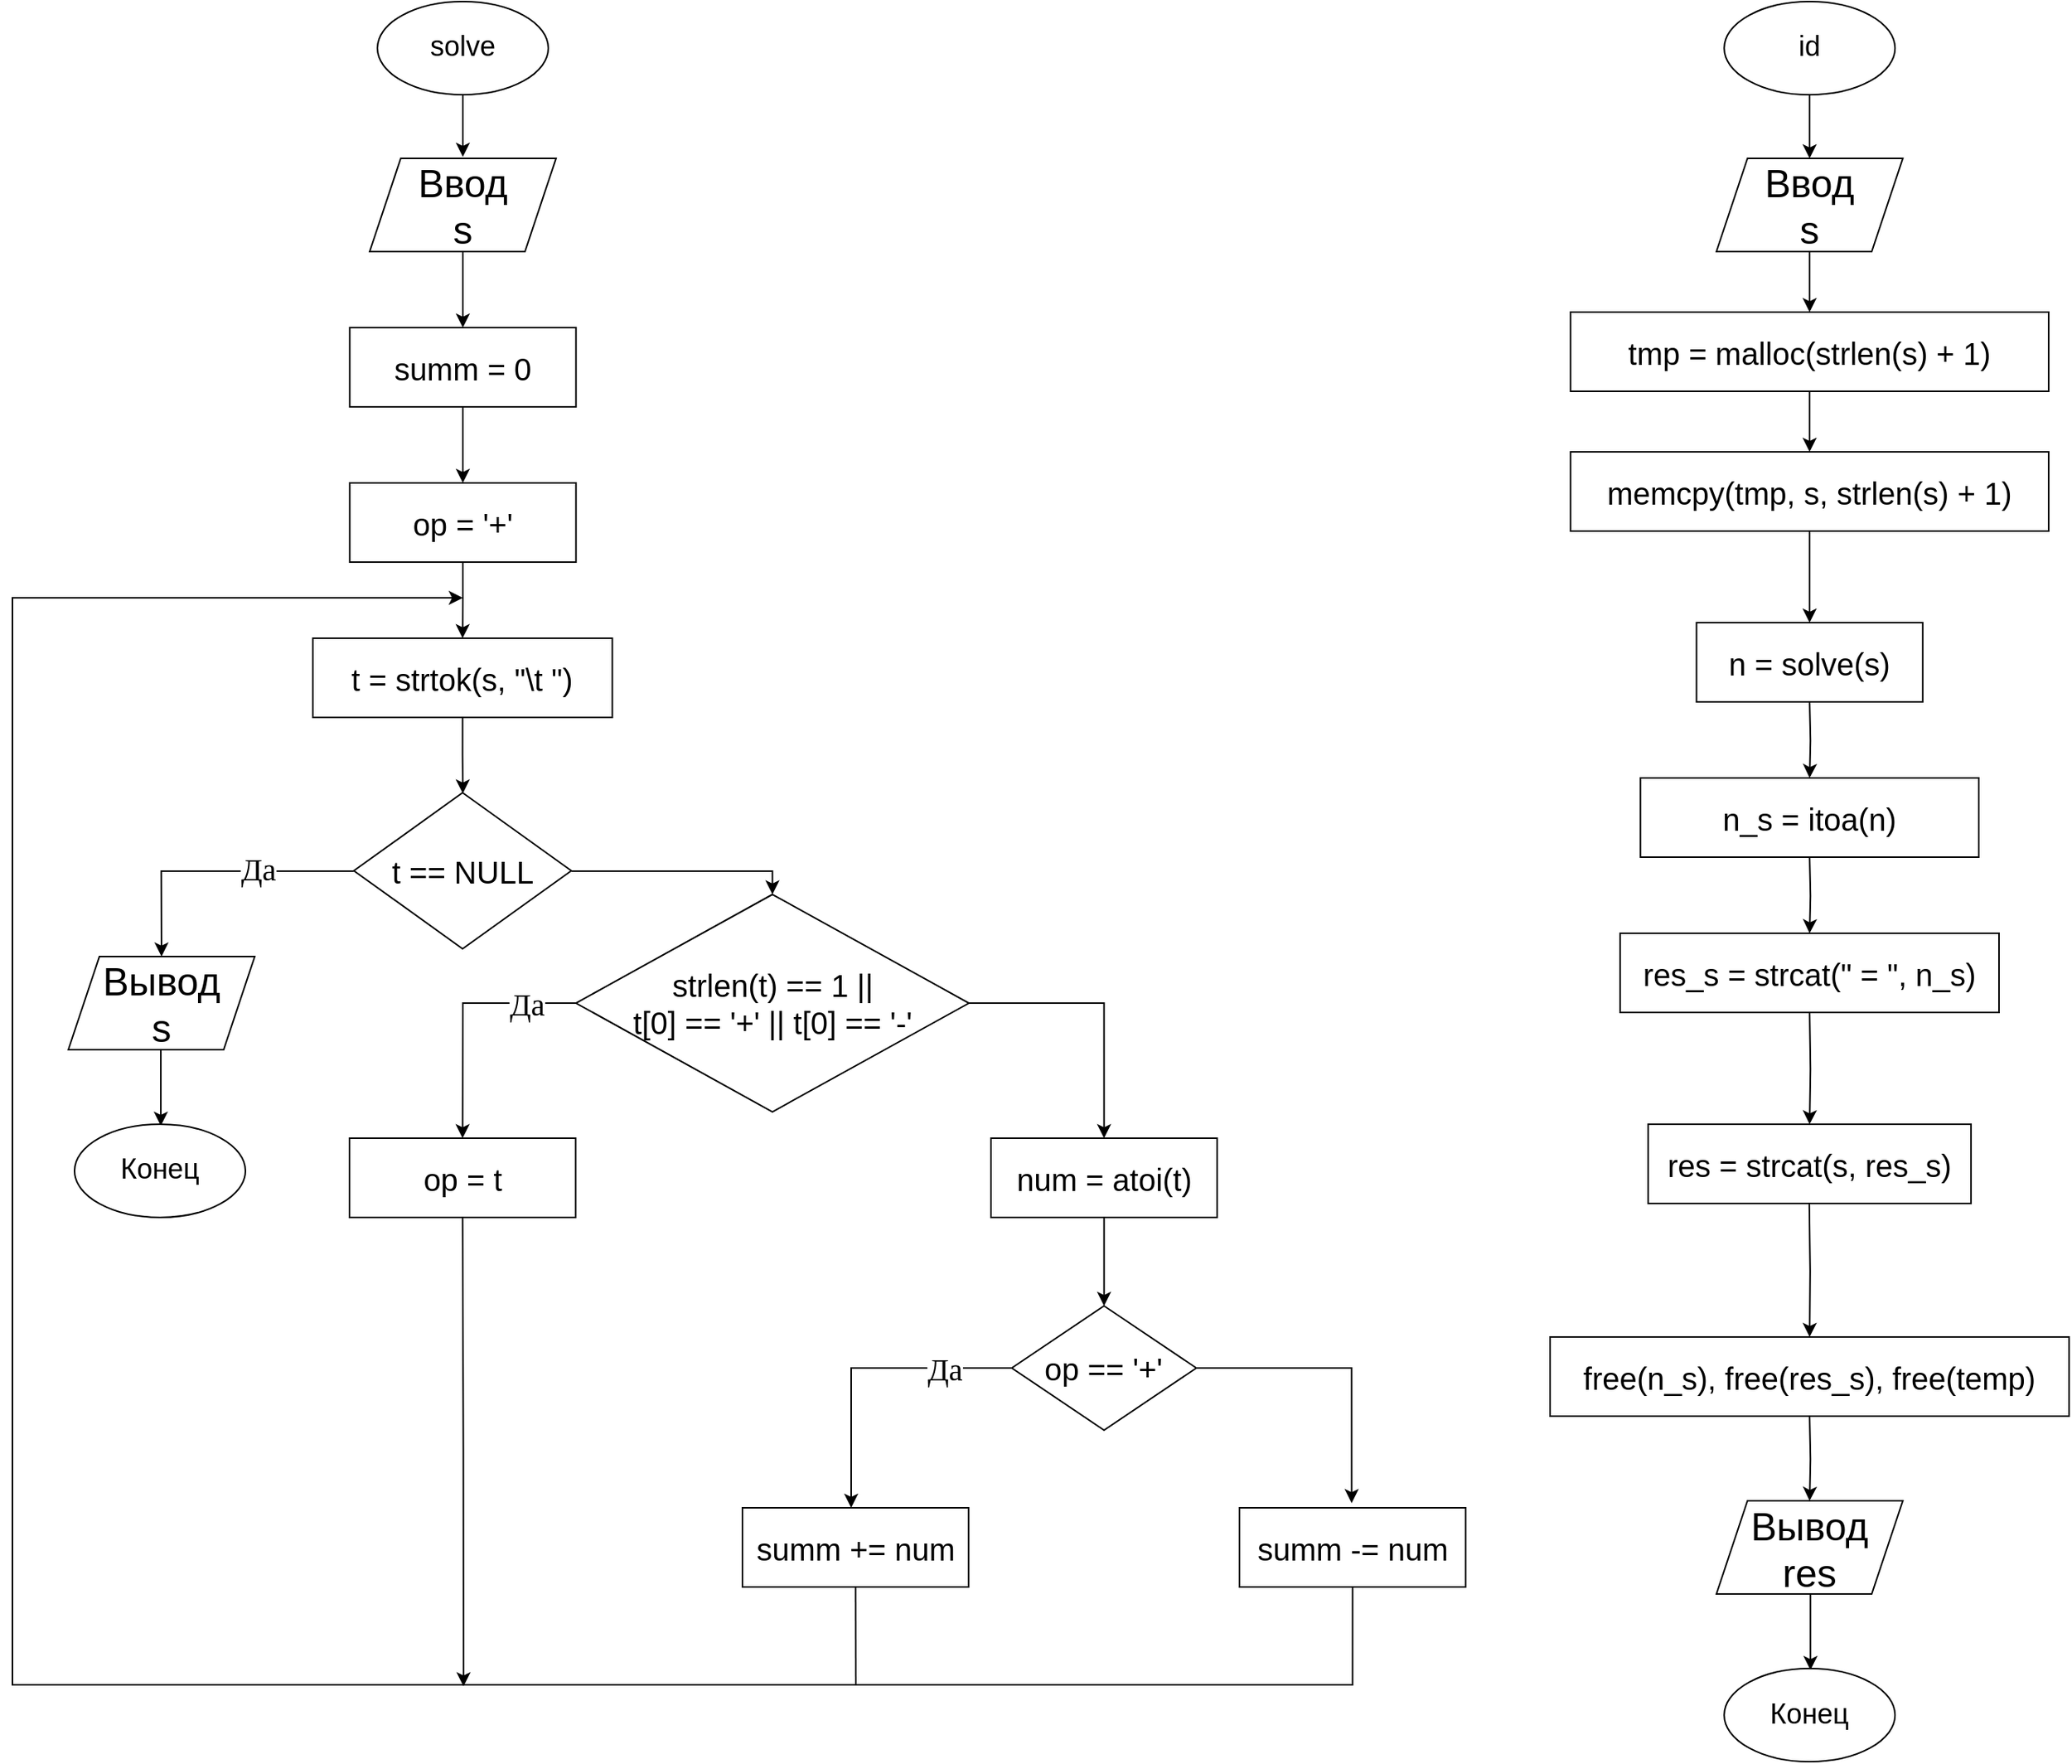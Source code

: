 <mxfile version="22.1.3" type="github">
  <diagram id="C5RBs43oDa-KdzZeNtuy" name="Page-1">
    <mxGraphModel dx="3363" dy="3106" grid="1" gridSize="10" guides="1" tooltips="1" connect="1" arrows="1" fold="1" page="1" pageScale="1" pageWidth="827" pageHeight="1169" math="0" shadow="0">
      <root>
        <mxCell id="WIyWlLk6GJQsqaUBKTNV-0" />
        <mxCell id="WIyWlLk6GJQsqaUBKTNV-1" parent="WIyWlLk6GJQsqaUBKTNV-0" />
        <mxCell id="7tsFRYca-VZK3Yaf07nr-162" value="" style="endArrow=none;html=1;rounded=0;exitX=0.5;exitY=1;exitDx=0;exitDy=0;endFill=0;jumpStyle=arc;" parent="WIyWlLk6GJQsqaUBKTNV-1" edge="1">
          <mxGeometry width="50" height="50" relative="1" as="geometry">
            <mxPoint x="562.82" y="545.0" as="sourcePoint" />
            <mxPoint x="563" y="614" as="targetPoint" />
          </mxGeometry>
        </mxCell>
        <mxCell id="7tsFRYca-VZK3Yaf07nr-63" value="" style="edgeStyle=orthogonalEdgeStyle;rounded=0;orthogonalLoop=1;jettySize=auto;html=1;" parent="WIyWlLk6GJQsqaUBKTNV-1" source="7tsFRYca-VZK3Yaf07nr-64" edge="1">
          <mxGeometry relative="1" as="geometry">
            <mxPoint x="310" y="-370" as="targetPoint" />
          </mxGeometry>
        </mxCell>
        <mxCell id="7tsFRYca-VZK3Yaf07nr-64" value="&lt;p style=&quot;line-height: 110%;&quot;&gt;&lt;span style=&quot;font-size: 18px;&quot;&gt;solve&lt;/span&gt;&lt;/p&gt;" style="ellipse;whiteSpace=wrap;html=1;" parent="WIyWlLk6GJQsqaUBKTNV-1" vertex="1">
          <mxGeometry x="255" y="-470" width="110" height="60" as="geometry" />
        </mxCell>
        <mxCell id="7tsFRYca-VZK3Yaf07nr-65" value="&lt;span style=&quot;font-size: 25px;&quot;&gt;Ввод &lt;br&gt;s&lt;br&gt;&lt;/span&gt;" style="shape=parallelogram;perimeter=parallelogramPerimeter;whiteSpace=wrap;html=1;fixedSize=1;" parent="WIyWlLk6GJQsqaUBKTNV-1" vertex="1">
          <mxGeometry x="250" y="-369" width="120" height="60" as="geometry" />
        </mxCell>
        <mxCell id="7tsFRYca-VZK3Yaf07nr-126" value="summ = 0" style="rounded=0;whiteSpace=wrap;html=1;fontSize=20;" parent="WIyWlLk6GJQsqaUBKTNV-1" vertex="1">
          <mxGeometry x="237.18" y="-260" width="145.64" height="51" as="geometry" />
        </mxCell>
        <mxCell id="7tsFRYca-VZK3Yaf07nr-127" value="" style="edgeStyle=orthogonalEdgeStyle;rounded=0;orthogonalLoop=1;jettySize=auto;html=1;exitX=0.5;exitY=1;exitDx=0;exitDy=0;entryX=0.5;entryY=0;entryDx=0;entryDy=0;" parent="WIyWlLk6GJQsqaUBKTNV-1" source="7tsFRYca-VZK3Yaf07nr-65" target="7tsFRYca-VZK3Yaf07nr-126" edge="1">
          <mxGeometry relative="1" as="geometry">
            <mxPoint x="320" y="-360" as="targetPoint" />
            <mxPoint x="320" y="-400" as="sourcePoint" />
          </mxGeometry>
        </mxCell>
        <mxCell id="7tsFRYca-VZK3Yaf07nr-128" value="op = &#39;+&#39;" style="rounded=0;whiteSpace=wrap;html=1;fontSize=20;" parent="WIyWlLk6GJQsqaUBKTNV-1" vertex="1">
          <mxGeometry x="237.18" y="-160" width="145.64" height="51" as="geometry" />
        </mxCell>
        <mxCell id="7tsFRYca-VZK3Yaf07nr-129" value="" style="edgeStyle=orthogonalEdgeStyle;rounded=0;orthogonalLoop=1;jettySize=auto;html=1;exitX=0.5;exitY=1;exitDx=0;exitDy=0;entryX=0.5;entryY=0;entryDx=0;entryDy=0;" parent="WIyWlLk6GJQsqaUBKTNV-1" source="7tsFRYca-VZK3Yaf07nr-126" target="7tsFRYca-VZK3Yaf07nr-128" edge="1">
          <mxGeometry relative="1" as="geometry">
            <mxPoint x="330" y="-111" as="targetPoint" />
            <mxPoint x="330" y="-160" as="sourcePoint" />
          </mxGeometry>
        </mxCell>
        <mxCell id="7tsFRYca-VZK3Yaf07nr-130" value="t = strtok(s, &quot;\t &quot;)" style="rounded=0;whiteSpace=wrap;html=1;fontSize=20;" parent="WIyWlLk6GJQsqaUBKTNV-1" vertex="1">
          <mxGeometry x="213.41" y="-60" width="192.82" height="51" as="geometry" />
        </mxCell>
        <mxCell id="7tsFRYca-VZK3Yaf07nr-131" value="" style="edgeStyle=orthogonalEdgeStyle;rounded=0;orthogonalLoop=1;jettySize=auto;html=1;exitX=0.5;exitY=1;exitDx=0;exitDy=0;entryX=0.5;entryY=0;entryDx=0;entryDy=0;" parent="WIyWlLk6GJQsqaUBKTNV-1" source="7tsFRYca-VZK3Yaf07nr-128" target="7tsFRYca-VZK3Yaf07nr-130" edge="1">
          <mxGeometry relative="1" as="geometry">
            <mxPoint x="320" y="-150" as="targetPoint" />
            <mxPoint x="320" y="-199" as="sourcePoint" />
          </mxGeometry>
        </mxCell>
        <mxCell id="7tsFRYca-VZK3Yaf07nr-132" value="" style="edgeStyle=orthogonalEdgeStyle;rounded=0;orthogonalLoop=1;jettySize=auto;html=1;exitX=0.5;exitY=1;exitDx=0;exitDy=0;" parent="WIyWlLk6GJQsqaUBKTNV-1" source="7tsFRYca-VZK3Yaf07nr-130" edge="1">
          <mxGeometry relative="1" as="geometry">
            <mxPoint x="310" y="40" as="targetPoint" />
            <mxPoint x="320" y="-99" as="sourcePoint" />
          </mxGeometry>
        </mxCell>
        <mxCell id="7tsFRYca-VZK3Yaf07nr-133" value="&lt;span style=&quot;font-size: 20px;&quot;&gt;t == NULL&lt;/span&gt;" style="rhombus;whiteSpace=wrap;html=1;" parent="WIyWlLk6GJQsqaUBKTNV-1" vertex="1">
          <mxGeometry x="239.82" y="39.5" width="140" height="100.5" as="geometry" />
        </mxCell>
        <mxCell id="7tsFRYca-VZK3Yaf07nr-141" value="" style="endArrow=classic;html=1;rounded=0;exitX=0;exitY=0.5;exitDx=0;exitDy=0;endFill=1;entryX=0.5;entryY=0;entryDx=0;entryDy=0;" parent="WIyWlLk6GJQsqaUBKTNV-1" target="7tsFRYca-VZK3Yaf07nr-140" edge="1">
          <mxGeometry width="50" height="50" relative="1" as="geometry">
            <mxPoint x="239.82" y="90" as="sourcePoint" />
            <mxPoint x="115.82" y="183" as="targetPoint" />
            <Array as="points">
              <mxPoint x="115.82" y="90" />
            </Array>
          </mxGeometry>
        </mxCell>
        <mxCell id="oIy2jhifB-oIK3pfG0yV-0" value="Да" style="edgeLabel;html=1;align=center;verticalAlign=middle;resizable=0;points=[];fontSize=20;fontFamily=Architects Daughter;" parent="7tsFRYca-VZK3Yaf07nr-141" vertex="1" connectable="0">
          <mxGeometry x="-0.296" y="-2" relative="1" as="geometry">
            <mxPoint x="1" as="offset" />
          </mxGeometry>
        </mxCell>
        <mxCell id="7tsFRYca-VZK3Yaf07nr-140" value="&lt;span style=&quot;font-size: 25px;&quot;&gt;Вывод&lt;br&gt;s&lt;br&gt;&lt;/span&gt;" style="shape=parallelogram;perimeter=parallelogramPerimeter;whiteSpace=wrap;html=1;fixedSize=1;" parent="WIyWlLk6GJQsqaUBKTNV-1" vertex="1">
          <mxGeometry x="56" y="145" width="120" height="60" as="geometry" />
        </mxCell>
        <mxCell id="7tsFRYca-VZK3Yaf07nr-142" value="" style="edgeStyle=orthogonalEdgeStyle;rounded=0;orthogonalLoop=1;jettySize=auto;html=1;exitX=0.5;exitY=1;exitDx=0;exitDy=0;" parent="WIyWlLk6GJQsqaUBKTNV-1" edge="1">
          <mxGeometry relative="1" as="geometry">
            <mxPoint x="115.55" y="254" as="targetPoint" />
            <mxPoint x="115.55" y="205" as="sourcePoint" />
          </mxGeometry>
        </mxCell>
        <mxCell id="7tsFRYca-VZK3Yaf07nr-143" value="&lt;p style=&quot;line-height: 110%;&quot;&gt;&lt;span style=&quot;font-size: 18px;&quot;&gt;Конец&lt;/span&gt;&lt;/p&gt;" style="ellipse;whiteSpace=wrap;html=1;" parent="WIyWlLk6GJQsqaUBKTNV-1" vertex="1">
          <mxGeometry x="60" y="253" width="110" height="60" as="geometry" />
        </mxCell>
        <mxCell id="7tsFRYca-VZK3Yaf07nr-144" value="" style="edgeStyle=orthogonalEdgeStyle;rounded=0;orthogonalLoop=1;jettySize=auto;html=1;exitX=1;exitY=0.5;exitDx=0;exitDy=0;entryX=0.5;entryY=0;entryDx=0;entryDy=0;" parent="WIyWlLk6GJQsqaUBKTNV-1" target="7tsFRYca-VZK3Yaf07nr-145" edge="1">
          <mxGeometry relative="1" as="geometry">
            <mxPoint x="380" y="90" as="sourcePoint" />
            <mxPoint x="444" y="140" as="targetPoint" />
            <Array as="points">
              <mxPoint x="510" y="90" />
            </Array>
          </mxGeometry>
        </mxCell>
        <mxCell id="7tsFRYca-VZK3Yaf07nr-145" value="&lt;span style=&quot;font-size: 20px;&quot;&gt;strlen(t) == 1 ||&lt;br&gt;t[0] == &#39;+&#39; || t[0] == &#39;-&#39;&lt;br&gt;&lt;/span&gt;" style="rhombus;whiteSpace=wrap;html=1;" parent="WIyWlLk6GJQsqaUBKTNV-1" vertex="1">
          <mxGeometry x="382.82" y="105" width="253" height="140" as="geometry" />
        </mxCell>
        <mxCell id="7tsFRYca-VZK3Yaf07nr-148" value="&#xa;&lt;div style=&quot;color: rgb(204, 204, 204); background-color: rgb(31, 31, 31); font-family: Consolas, &amp;quot;Courier New&amp;quot;, monospace; font-weight: normal; font-size: 14px; line-height: 19px;&quot;&gt;&lt;br&gt;&lt;/div&gt;&#xa;&#xa;" style="endArrow=classic;html=1;rounded=0;exitX=0;exitY=0.5;exitDx=0;exitDy=0;entryX=0.5;entryY=0;entryDx=0;entryDy=0;" parent="WIyWlLk6GJQsqaUBKTNV-1" source="7tsFRYca-VZK3Yaf07nr-145" target="7tsFRYca-VZK3Yaf07nr-149" edge="1">
          <mxGeometry width="50" height="50" relative="1" as="geometry">
            <mxPoint x="397.0" y="196.5" as="sourcePoint" />
            <mxPoint x="310" y="250" as="targetPoint" />
            <Array as="points">
              <mxPoint x="310" y="175" />
            </Array>
          </mxGeometry>
        </mxCell>
        <mxCell id="8qK4rQeEuRGcYUuYz-9D-1" style="edgeStyle=orthogonalEdgeStyle;rounded=0;orthogonalLoop=1;jettySize=auto;html=1;exitX=0.5;exitY=1;exitDx=0;exitDy=0;" parent="WIyWlLk6GJQsqaUBKTNV-1" edge="1">
          <mxGeometry relative="1" as="geometry">
            <mxPoint x="310.429" y="615" as="targetPoint" />
            <mxPoint x="309.82" y="308" as="sourcePoint" />
          </mxGeometry>
        </mxCell>
        <mxCell id="7tsFRYca-VZK3Yaf07nr-149" value="op = t" style="rounded=0;whiteSpace=wrap;html=1;fontSize=20;" parent="WIyWlLk6GJQsqaUBKTNV-1" vertex="1">
          <mxGeometry x="237.0" y="262" width="145.64" height="51" as="geometry" />
        </mxCell>
        <mxCell id="7tsFRYca-VZK3Yaf07nr-151" value="" style="edgeStyle=orthogonalEdgeStyle;rounded=0;orthogonalLoop=1;jettySize=auto;html=1;exitX=1;exitY=0.5;exitDx=0;exitDy=0;entryX=0.5;entryY=0;entryDx=0;entryDy=0;" parent="WIyWlLk6GJQsqaUBKTNV-1" source="7tsFRYca-VZK3Yaf07nr-145" target="7tsFRYca-VZK3Yaf07nr-152" edge="1">
          <mxGeometry relative="1" as="geometry">
            <mxPoint x="390" y="100" as="sourcePoint" />
            <mxPoint x="720" y="250" as="targetPoint" />
            <Array as="points">
              <mxPoint x="723" y="175" />
            </Array>
          </mxGeometry>
        </mxCell>
        <mxCell id="7tsFRYca-VZK3Yaf07nr-152" value="num = atoi(t)" style="rounded=0;whiteSpace=wrap;html=1;fontSize=20;" parent="WIyWlLk6GJQsqaUBKTNV-1" vertex="1">
          <mxGeometry x="650" y="262" width="145.64" height="51" as="geometry" />
        </mxCell>
        <mxCell id="7tsFRYca-VZK3Yaf07nr-153" value="&lt;span style=&quot;font-size: 20px;&quot;&gt;op == &#39;+&#39;&lt;/span&gt;" style="rhombus;whiteSpace=wrap;html=1;" parent="WIyWlLk6GJQsqaUBKTNV-1" vertex="1">
          <mxGeometry x="663.41" y="370" width="118.82" height="80" as="geometry" />
        </mxCell>
        <mxCell id="7tsFRYca-VZK3Yaf07nr-154" value="" style="edgeStyle=orthogonalEdgeStyle;rounded=0;orthogonalLoop=1;jettySize=auto;html=1;entryX=0.5;entryY=0;entryDx=0;entryDy=0;exitX=0.5;exitY=1;exitDx=0;exitDy=0;" parent="WIyWlLk6GJQsqaUBKTNV-1" source="7tsFRYca-VZK3Yaf07nr-152" target="7tsFRYca-VZK3Yaf07nr-153" edge="1">
          <mxGeometry relative="1" as="geometry">
            <mxPoint x="1319" y="231" as="sourcePoint" />
            <mxPoint x="1319" y="300" as="targetPoint" />
          </mxGeometry>
        </mxCell>
        <mxCell id="7tsFRYca-VZK3Yaf07nr-155" value="" style="edgeStyle=orthogonalEdgeStyle;rounded=0;orthogonalLoop=1;jettySize=auto;html=1;exitX=1;exitY=0.5;exitDx=0;exitDy=0;entryX=0.5;entryY=0;entryDx=0;entryDy=0;" parent="WIyWlLk6GJQsqaUBKTNV-1" edge="1">
          <mxGeometry relative="1" as="geometry">
            <mxPoint x="782.23" y="410" as="sourcePoint" />
            <mxPoint x="882.23" y="497" as="targetPoint" />
            <Array as="points">
              <mxPoint x="882.23" y="410" />
            </Array>
          </mxGeometry>
        </mxCell>
        <mxCell id="7tsFRYca-VZK3Yaf07nr-156" value="" style="edgeStyle=orthogonalEdgeStyle;rounded=0;orthogonalLoop=1;jettySize=auto;html=1;exitX=0;exitY=0.5;exitDx=0;exitDy=0;" parent="WIyWlLk6GJQsqaUBKTNV-1" source="7tsFRYca-VZK3Yaf07nr-153" edge="1">
          <mxGeometry relative="1" as="geometry">
            <mxPoint x="364" y="420" as="sourcePoint" />
            <mxPoint x="560" y="500" as="targetPoint" />
            <Array as="points">
              <mxPoint x="560" y="410" />
            </Array>
          </mxGeometry>
        </mxCell>
        <mxCell id="7tsFRYca-VZK3Yaf07nr-157" value="summ += num" style="rounded=0;whiteSpace=wrap;html=1;fontSize=20;" parent="WIyWlLk6GJQsqaUBKTNV-1" vertex="1">
          <mxGeometry x="490.0" y="500" width="145.64" height="51" as="geometry" />
        </mxCell>
        <mxCell id="7tsFRYca-VZK3Yaf07nr-158" value="summ -= num" style="rounded=0;whiteSpace=wrap;html=1;fontSize=20;" parent="WIyWlLk6GJQsqaUBKTNV-1" vertex="1">
          <mxGeometry x="810.0" y="500" width="145.64" height="51" as="geometry" />
        </mxCell>
        <mxCell id="7tsFRYca-VZK3Yaf07nr-160" value="" style="edgeStyle=orthogonalEdgeStyle;rounded=0;orthogonalLoop=1;jettySize=auto;html=1;exitX=0.5;exitY=1;exitDx=0;exitDy=0;" parent="WIyWlLk6GJQsqaUBKTNV-1" source="7tsFRYca-VZK3Yaf07nr-158" edge="1">
          <mxGeometry relative="1" as="geometry">
            <mxPoint x="882.82" y="555.0" as="sourcePoint" />
            <mxPoint x="310" y="-86" as="targetPoint" />
            <Array as="points">
              <mxPoint x="883" y="614" />
              <mxPoint x="20" y="614" />
              <mxPoint x="20" y="-86" />
            </Array>
          </mxGeometry>
        </mxCell>
        <mxCell id="IebVEn4VNbAc_iuxsN8R-0" value="&lt;p style=&quot;line-height: 110%;&quot;&gt;&lt;span style=&quot;font-size: 18px;&quot;&gt;id&lt;/span&gt;&lt;/p&gt;" style="ellipse;whiteSpace=wrap;html=1;" parent="WIyWlLk6GJQsqaUBKTNV-1" vertex="1">
          <mxGeometry x="1122.07" y="-470" width="110" height="60" as="geometry" />
        </mxCell>
        <mxCell id="IebVEn4VNbAc_iuxsN8R-1" value="&lt;span style=&quot;font-size: 25px;&quot;&gt;Ввод &lt;br&gt;s&lt;br&gt;&lt;/span&gt;" style="shape=parallelogram;perimeter=parallelogramPerimeter;whiteSpace=wrap;html=1;fixedSize=1;" parent="WIyWlLk6GJQsqaUBKTNV-1" vertex="1">
          <mxGeometry x="1117.07" y="-369" width="120" height="60" as="geometry" />
        </mxCell>
        <mxCell id="IebVEn4VNbAc_iuxsN8R-2" value="" style="endArrow=classic;html=1;rounded=0;exitX=0.5;exitY=1;exitDx=0;exitDy=0;entryX=0.5;entryY=0;entryDx=0;entryDy=0;" parent="WIyWlLk6GJQsqaUBKTNV-1" source="IebVEn4VNbAc_iuxsN8R-0" target="IebVEn4VNbAc_iuxsN8R-1" edge="1">
          <mxGeometry width="50" height="50" relative="1" as="geometry">
            <mxPoint x="1142.07" y="-370" as="sourcePoint" />
            <mxPoint x="1192.07" y="-420" as="targetPoint" />
          </mxGeometry>
        </mxCell>
        <mxCell id="IebVEn4VNbAc_iuxsN8R-3" value="n = solve(s)" style="rounded=0;whiteSpace=wrap;html=1;fontSize=20;" parent="WIyWlLk6GJQsqaUBKTNV-1" vertex="1">
          <mxGeometry x="1104.25" y="-70" width="145.64" height="51" as="geometry" />
        </mxCell>
        <mxCell id="IebVEn4VNbAc_iuxsN8R-4" value="" style="edgeStyle=orthogonalEdgeStyle;rounded=0;orthogonalLoop=1;jettySize=auto;html=1;entryX=0.5;entryY=0;entryDx=0;entryDy=0;exitX=0.5;exitY=1;exitDx=0;exitDy=0;" parent="WIyWlLk6GJQsqaUBKTNV-1" source="IebVEn4VNbAc_iuxsN8R-15" target="IebVEn4VNbAc_iuxsN8R-3" edge="1">
          <mxGeometry relative="1" as="geometry">
            <mxPoint x="1187.07" y="-251" as="targetPoint" />
            <mxPoint x="1177.07" y="-130" as="sourcePoint" />
          </mxGeometry>
        </mxCell>
        <mxCell id="IebVEn4VNbAc_iuxsN8R-5" value="n_s = itoa(n)" style="rounded=0;whiteSpace=wrap;html=1;fontSize=20;" parent="WIyWlLk6GJQsqaUBKTNV-1" vertex="1">
          <mxGeometry x="1068.16" y="30" width="217.82" height="51" as="geometry" />
        </mxCell>
        <mxCell id="IebVEn4VNbAc_iuxsN8R-6" value="" style="edgeStyle=orthogonalEdgeStyle;rounded=0;orthogonalLoop=1;jettySize=auto;html=1;exitX=0.5;exitY=1;exitDx=0;exitDy=0;entryX=0.5;entryY=0;entryDx=0;entryDy=0;" parent="WIyWlLk6GJQsqaUBKTNV-1" target="IebVEn4VNbAc_iuxsN8R-5" edge="1">
          <mxGeometry relative="1" as="geometry">
            <mxPoint x="1187.07" y="-70" as="targetPoint" />
            <mxPoint x="1177.07" y="-19" as="sourcePoint" />
          </mxGeometry>
        </mxCell>
        <mxCell id="IebVEn4VNbAc_iuxsN8R-7" value="res_s = strcat(&quot; = &quot;, n_s)" style="rounded=0;whiteSpace=wrap;html=1;fontSize=20;" parent="WIyWlLk6GJQsqaUBKTNV-1" vertex="1">
          <mxGeometry x="1055.11" y="130" width="243.91" height="51" as="geometry" />
        </mxCell>
        <mxCell id="IebVEn4VNbAc_iuxsN8R-8" value="" style="edgeStyle=orthogonalEdgeStyle;rounded=0;orthogonalLoop=1;jettySize=auto;html=1;exitX=0.5;exitY=1;exitDx=0;exitDy=0;entryX=0.5;entryY=0;entryDx=0;entryDy=0;" parent="WIyWlLk6GJQsqaUBKTNV-1" target="IebVEn4VNbAc_iuxsN8R-7" edge="1">
          <mxGeometry relative="1" as="geometry">
            <mxPoint x="1187.07" y="30" as="targetPoint" />
            <mxPoint x="1177.07" y="81" as="sourcePoint" />
          </mxGeometry>
        </mxCell>
        <mxCell id="IebVEn4VNbAc_iuxsN8R-9" value="" style="edgeStyle=orthogonalEdgeStyle;rounded=0;orthogonalLoop=1;jettySize=auto;html=1;exitX=0.5;exitY=1;exitDx=0;exitDy=0;entryX=0.5;entryY=0;entryDx=0;entryDy=0;" parent="WIyWlLk6GJQsqaUBKTNV-1" target="IebVEn4VNbAc_iuxsN8R-10" edge="1">
          <mxGeometry relative="1" as="geometry">
            <mxPoint x="1192.07" y="550.5" as="targetPoint" />
            <mxPoint x="1177.06" y="441.0" as="sourcePoint" />
          </mxGeometry>
        </mxCell>
        <mxCell id="IebVEn4VNbAc_iuxsN8R-10" value="&lt;span style=&quot;font-size: 25px;&quot;&gt;Вывод&lt;br&gt;res&lt;br&gt;&lt;/span&gt;" style="shape=parallelogram;perimeter=parallelogramPerimeter;whiteSpace=wrap;html=1;fixedSize=1;" parent="WIyWlLk6GJQsqaUBKTNV-1" vertex="1">
          <mxGeometry x="1117.07" y="495.5" width="120" height="60" as="geometry" />
        </mxCell>
        <mxCell id="IebVEn4VNbAc_iuxsN8R-11" value="res = strcat(s, res_s)" style="rounded=0;whiteSpace=wrap;html=1;fontSize=20;" parent="WIyWlLk6GJQsqaUBKTNV-1" vertex="1">
          <mxGeometry x="1073.15" y="253" width="207.82" height="51" as="geometry" />
        </mxCell>
        <mxCell id="IebVEn4VNbAc_iuxsN8R-12" value="" style="edgeStyle=orthogonalEdgeStyle;rounded=0;orthogonalLoop=1;jettySize=auto;html=1;exitX=0.5;exitY=1;exitDx=0;exitDy=0;entryX=0.5;entryY=0;entryDx=0;entryDy=0;" parent="WIyWlLk6GJQsqaUBKTNV-1" target="IebVEn4VNbAc_iuxsN8R-11" edge="1">
          <mxGeometry relative="1" as="geometry">
            <mxPoint x="1197.07" y="279" as="targetPoint" />
            <mxPoint x="1177.07" y="181" as="sourcePoint" />
          </mxGeometry>
        </mxCell>
        <mxCell id="IebVEn4VNbAc_iuxsN8R-13" value="tmp = malloc(strlen(s) + 1)" style="rounded=0;whiteSpace=wrap;html=1;fontSize=20;" parent="WIyWlLk6GJQsqaUBKTNV-1" vertex="1">
          <mxGeometry x="1023.16" y="-270" width="307.82" height="51" as="geometry" />
        </mxCell>
        <mxCell id="IebVEn4VNbAc_iuxsN8R-14" value="" style="edgeStyle=orthogonalEdgeStyle;rounded=0;orthogonalLoop=1;jettySize=auto;html=1;exitX=0.5;exitY=1;exitDx=0;exitDy=0;entryX=0.5;entryY=0;entryDx=0;entryDy=0;" parent="WIyWlLk6GJQsqaUBKTNV-1" target="IebVEn4VNbAc_iuxsN8R-13" edge="1">
          <mxGeometry relative="1" as="geometry">
            <mxPoint x="1187.07" y="-360" as="targetPoint" />
            <mxPoint x="1177.07" y="-309" as="sourcePoint" />
          </mxGeometry>
        </mxCell>
        <mxCell id="IebVEn4VNbAc_iuxsN8R-15" value="memcpy(tmp, s, strlen(s) + 1)" style="rounded=0;whiteSpace=wrap;html=1;fontSize=20;" parent="WIyWlLk6GJQsqaUBKTNV-1" vertex="1">
          <mxGeometry x="1023.16" y="-180" width="307.82" height="51" as="geometry" />
        </mxCell>
        <mxCell id="IebVEn4VNbAc_iuxsN8R-16" value="" style="edgeStyle=orthogonalEdgeStyle;rounded=0;orthogonalLoop=1;jettySize=auto;html=1;exitX=0.5;exitY=1;exitDx=0;exitDy=0;entryX=0.5;entryY=0;entryDx=0;entryDy=0;" parent="WIyWlLk6GJQsqaUBKTNV-1" target="IebVEn4VNbAc_iuxsN8R-15" edge="1">
          <mxGeometry relative="1" as="geometry">
            <mxPoint x="1187.07" y="-270" as="targetPoint" />
            <mxPoint x="1177.07" y="-219" as="sourcePoint" />
          </mxGeometry>
        </mxCell>
        <mxCell id="IebVEn4VNbAc_iuxsN8R-17" value="free(n_s), free(res_s), free(temp)" style="rounded=0;whiteSpace=wrap;html=1;fontSize=20;" parent="WIyWlLk6GJQsqaUBKTNV-1" vertex="1">
          <mxGeometry x="1010.0" y="390" width="334.14" height="51" as="geometry" />
        </mxCell>
        <mxCell id="IebVEn4VNbAc_iuxsN8R-18" value="" style="edgeStyle=orthogonalEdgeStyle;rounded=0;orthogonalLoop=1;jettySize=auto;html=1;exitX=0.5;exitY=1;exitDx=0;exitDy=0;entryX=0.5;entryY=0;entryDx=0;entryDy=0;" parent="WIyWlLk6GJQsqaUBKTNV-1" target="IebVEn4VNbAc_iuxsN8R-17" edge="1">
          <mxGeometry relative="1" as="geometry">
            <mxPoint x="1196.85" y="402" as="targetPoint" />
            <mxPoint x="1176.85" y="304" as="sourcePoint" />
          </mxGeometry>
        </mxCell>
        <mxCell id="IebVEn4VNbAc_iuxsN8R-19" value="" style="edgeStyle=orthogonalEdgeStyle;rounded=0;orthogonalLoop=1;jettySize=auto;html=1;exitX=0.5;exitY=1;exitDx=0;exitDy=0;" parent="WIyWlLk6GJQsqaUBKTNV-1" edge="1">
          <mxGeometry relative="1" as="geometry">
            <mxPoint x="1177.61" y="604.5" as="targetPoint" />
            <mxPoint x="1177.61" y="555.5" as="sourcePoint" />
          </mxGeometry>
        </mxCell>
        <mxCell id="IebVEn4VNbAc_iuxsN8R-20" value="&lt;p style=&quot;line-height: 110%;&quot;&gt;&lt;span style=&quot;font-size: 18px;&quot;&gt;Конец&lt;/span&gt;&lt;/p&gt;" style="ellipse;whiteSpace=wrap;html=1;" parent="WIyWlLk6GJQsqaUBKTNV-1" vertex="1">
          <mxGeometry x="1122.06" y="603.5" width="110" height="60" as="geometry" />
        </mxCell>
        <mxCell id="oIy2jhifB-oIK3pfG0yV-1" value="Да" style="edgeLabel;html=1;align=center;verticalAlign=middle;resizable=0;points=[];fontSize=20;fontFamily=Architects Daughter;" parent="WIyWlLk6GJQsqaUBKTNV-1" vertex="1" connectable="0">
          <mxGeometry x="351.0" y="175" as="geometry" />
        </mxCell>
        <mxCell id="oIy2jhifB-oIK3pfG0yV-2" value="Да" style="edgeLabel;html=1;align=center;verticalAlign=middle;resizable=0;points=[];fontSize=20;fontFamily=Architects Daughter;" parent="WIyWlLk6GJQsqaUBKTNV-1" vertex="1" connectable="0">
          <mxGeometry x="620.0" y="410" as="geometry" />
        </mxCell>
      </root>
    </mxGraphModel>
  </diagram>
</mxfile>

